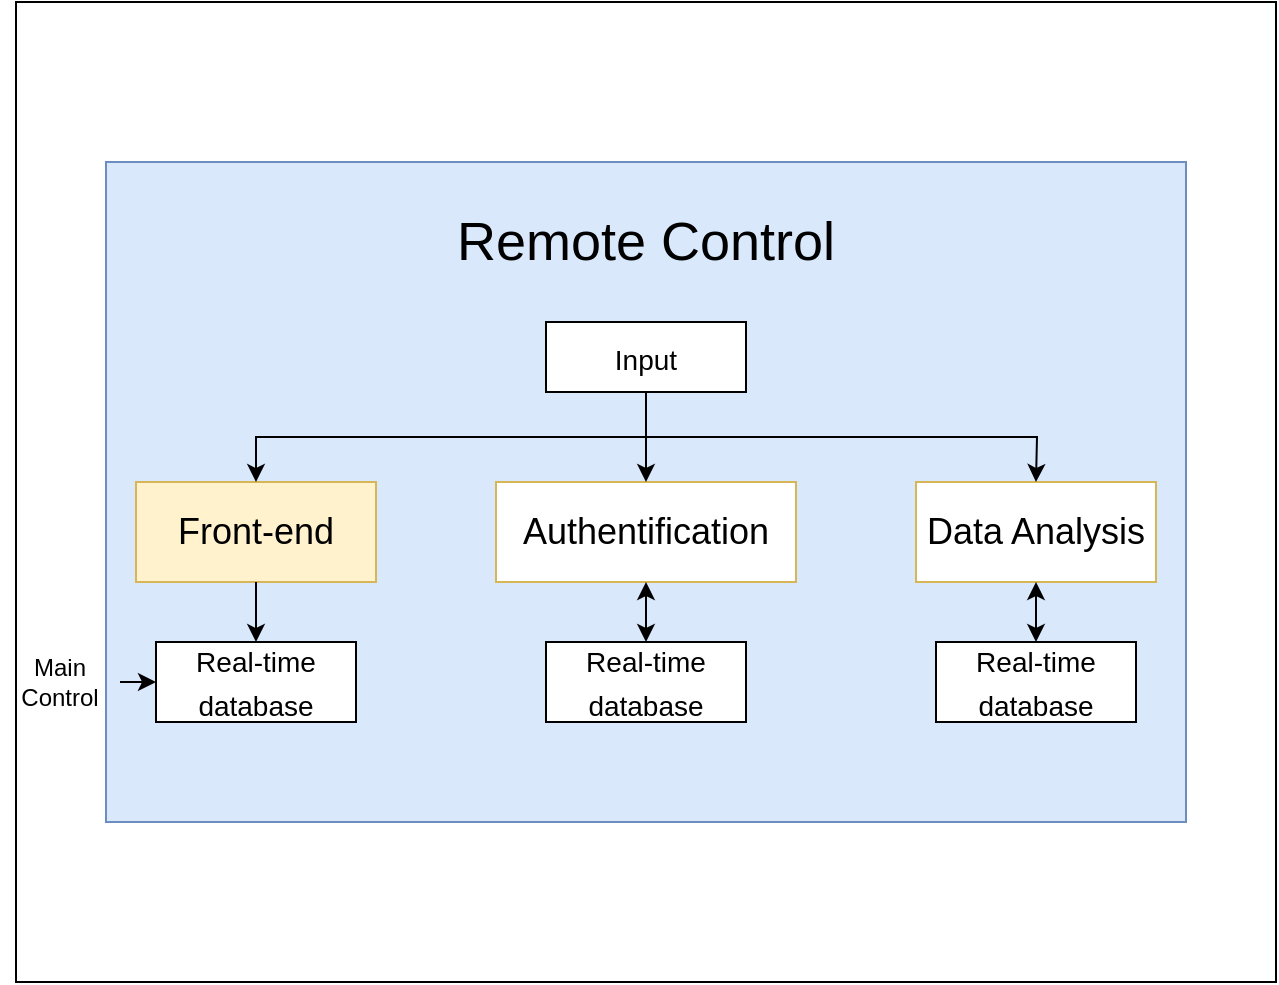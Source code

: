 <mxfile version="15.9.1" type="device"><diagram id="ZNL0iLQjPphfyEGivicY" name="Page-1"><mxGraphModel dx="1351" dy="786" grid="1" gridSize="10" guides="1" tooltips="1" connect="1" arrows="1" fold="1" page="1" pageScale="1" pageWidth="850" pageHeight="1100" math="0" shadow="0"><root><mxCell id="0"/><mxCell id="1" parent="0"/><mxCell id="gwSPVN6uV4DDkJalXsT2-30" value="" style="rounded=0;whiteSpace=wrap;html=1;fontSize=14;" parent="1" vertex="1"><mxGeometry x="110" y="110" width="630" height="490" as="geometry"/></mxCell><mxCell id="gwSPVN6uV4DDkJalXsT2-1" value="" style="rounded=0;whiteSpace=wrap;html=1;fillColor=#dae8fc;strokeColor=#6c8ebf;" parent="1" vertex="1"><mxGeometry x="155" y="190" width="540" height="330" as="geometry"/></mxCell><mxCell id="gwSPVN6uV4DDkJalXsT2-2" value="Remote Control" style="text;html=1;strokeColor=none;fillColor=none;align=center;verticalAlign=middle;whiteSpace=wrap;rounded=0;fontSize=27;" parent="1" vertex="1"><mxGeometry x="275" y="200" width="300" height="60" as="geometry"/></mxCell><mxCell id="gwSPVN6uV4DDkJalXsT2-3" value="Front-end" style="rounded=0;whiteSpace=wrap;html=1;fontSize=18;fillColor=#fff2cc;strokeColor=#d6b656;" parent="1" vertex="1"><mxGeometry x="170" y="350" width="120" height="50" as="geometry"/></mxCell><mxCell id="gwSPVN6uV4DDkJalXsT2-6" value="&lt;span style=&quot;font-size: 14px&quot;&gt;Real-time database&lt;/span&gt;" style="rounded=0;whiteSpace=wrap;html=1;fontSize=18;" parent="1" vertex="1"><mxGeometry x="180" y="430" width="100" height="40" as="geometry"/></mxCell><mxCell id="gwSPVN6uV4DDkJalXsT2-12" style="edgeStyle=orthogonalEdgeStyle;rounded=0;orthogonalLoop=1;jettySize=auto;html=1;exitX=0.5;exitY=1;exitDx=0;exitDy=0;entryX=0.5;entryY=0;entryDx=0;entryDy=0;fontSize=14;" parent="1" source="gwSPVN6uV4DDkJalXsT2-8" target="gwSPVN6uV4DDkJalXsT2-3" edge="1"><mxGeometry relative="1" as="geometry"/></mxCell><mxCell id="gwSPVN6uV4DDkJalXsT2-8" value="&lt;span style=&quot;font-size: 14px&quot;&gt;Input&lt;br&gt;&lt;/span&gt;" style="rounded=0;whiteSpace=wrap;html=1;fontSize=18;" parent="1" vertex="1"><mxGeometry x="375" y="270" width="100" height="35" as="geometry"/></mxCell><mxCell id="gwSPVN6uV4DDkJalXsT2-13" value="" style="endArrow=classic;html=1;rounded=0;fontSize=14;entryX=0.5;entryY=0;entryDx=0;entryDy=0;" parent="1" source="gwSPVN6uV4DDkJalXsT2-3" target="gwSPVN6uV4DDkJalXsT2-6" edge="1"><mxGeometry width="50" height="50" relative="1" as="geometry"><mxPoint x="400" y="390" as="sourcePoint"/><mxPoint x="450" y="340" as="targetPoint"/></mxGeometry></mxCell><mxCell id="_LURDjQwtazvmJKRe843-1" value="Authentification" style="rounded=0;whiteSpace=wrap;html=1;fontSize=18;fillColor=#FFFFFF;strokeColor=#d6b656;" vertex="1" parent="1"><mxGeometry x="350" y="350" width="150" height="50" as="geometry"/></mxCell><mxCell id="_LURDjQwtazvmJKRe843-3" value="Main Control" style="text;html=1;strokeColor=none;fillColor=none;align=center;verticalAlign=middle;whiteSpace=wrap;rounded=0;" vertex="1" parent="1"><mxGeometry x="102" y="435" width="60" height="30" as="geometry"/></mxCell><mxCell id="_LURDjQwtazvmJKRe843-4" value="" style="endArrow=classic;html=1;rounded=0;endSize=6;jumpSize=10;exitX=1;exitY=0.5;exitDx=0;exitDy=0;entryX=0;entryY=0.5;entryDx=0;entryDy=0;" edge="1" parent="1" source="_LURDjQwtazvmJKRe843-3" target="gwSPVN6uV4DDkJalXsT2-6"><mxGeometry width="50" height="50" relative="1" as="geometry"><mxPoint x="70" y="430" as="sourcePoint"/><mxPoint x="120" y="380" as="targetPoint"/></mxGeometry></mxCell><mxCell id="_LURDjQwtazvmJKRe843-5" value="Data Analysis" style="rounded=0;whiteSpace=wrap;html=1;fontSize=18;fillColor=#FFFFFF;strokeColor=#d6b656;" vertex="1" parent="1"><mxGeometry x="560" y="350" width="120" height="50" as="geometry"/></mxCell><mxCell id="_LURDjQwtazvmJKRe843-7" style="edgeStyle=orthogonalEdgeStyle;rounded=0;orthogonalLoop=1;jettySize=auto;html=1;entryX=0.5;entryY=0;entryDx=0;entryDy=0;fontSize=14;exitX=0.5;exitY=1;exitDx=0;exitDy=0;" edge="1" parent="1" source="gwSPVN6uV4DDkJalXsT2-8"><mxGeometry relative="1" as="geometry"><mxPoint x="430" y="330" as="sourcePoint"/><mxPoint x="620.0" y="350" as="targetPoint"/></mxGeometry></mxCell><mxCell id="_LURDjQwtazvmJKRe843-9" value="" style="endArrow=classic;html=1;rounded=0;endSize=6;jumpSize=10;exitX=0.5;exitY=1;exitDx=0;exitDy=0;entryX=0.5;entryY=0;entryDx=0;entryDy=0;" edge="1" parent="1" source="gwSPVN6uV4DDkJalXsT2-8" target="_LURDjQwtazvmJKRe843-1"><mxGeometry width="50" height="50" relative="1" as="geometry"><mxPoint x="420" y="370" as="sourcePoint"/><mxPoint x="470" y="320" as="targetPoint"/></mxGeometry></mxCell><mxCell id="_LURDjQwtazvmJKRe843-10" value="&lt;span style=&quot;font-size: 14px&quot;&gt;Real-time database&lt;/span&gt;" style="rounded=0;whiteSpace=wrap;html=1;fontSize=18;" vertex="1" parent="1"><mxGeometry x="375" y="430" width="100" height="40" as="geometry"/></mxCell><mxCell id="_LURDjQwtazvmJKRe843-12" value="" style="endArrow=classic;startArrow=classic;html=1;rounded=0;endSize=6;jumpSize=10;exitX=0.5;exitY=0;exitDx=0;exitDy=0;entryX=0.5;entryY=1;entryDx=0;entryDy=0;" edge="1" parent="1" source="_LURDjQwtazvmJKRe843-10" target="_LURDjQwtazvmJKRe843-1"><mxGeometry width="50" height="50" relative="1" as="geometry"><mxPoint x="410" y="450" as="sourcePoint"/><mxPoint x="460" y="400" as="targetPoint"/></mxGeometry></mxCell><mxCell id="_LURDjQwtazvmJKRe843-13" value="&lt;span style=&quot;font-size: 14px&quot;&gt;Real-time database&lt;/span&gt;" style="rounded=0;whiteSpace=wrap;html=1;fontSize=18;" vertex="1" parent="1"><mxGeometry x="570" y="430" width="100" height="40" as="geometry"/></mxCell><mxCell id="_LURDjQwtazvmJKRe843-14" value="" style="endArrow=classic;startArrow=classic;html=1;rounded=0;endSize=6;jumpSize=10;exitX=0.5;exitY=0;exitDx=0;exitDy=0;entryX=0.5;entryY=1;entryDx=0;entryDy=0;" edge="1" parent="1" source="_LURDjQwtazvmJKRe843-13" target="_LURDjQwtazvmJKRe843-5"><mxGeometry width="50" height="50" relative="1" as="geometry"><mxPoint x="420" y="450" as="sourcePoint"/><mxPoint x="470" y="400" as="targetPoint"/></mxGeometry></mxCell></root></mxGraphModel></diagram></mxfile>